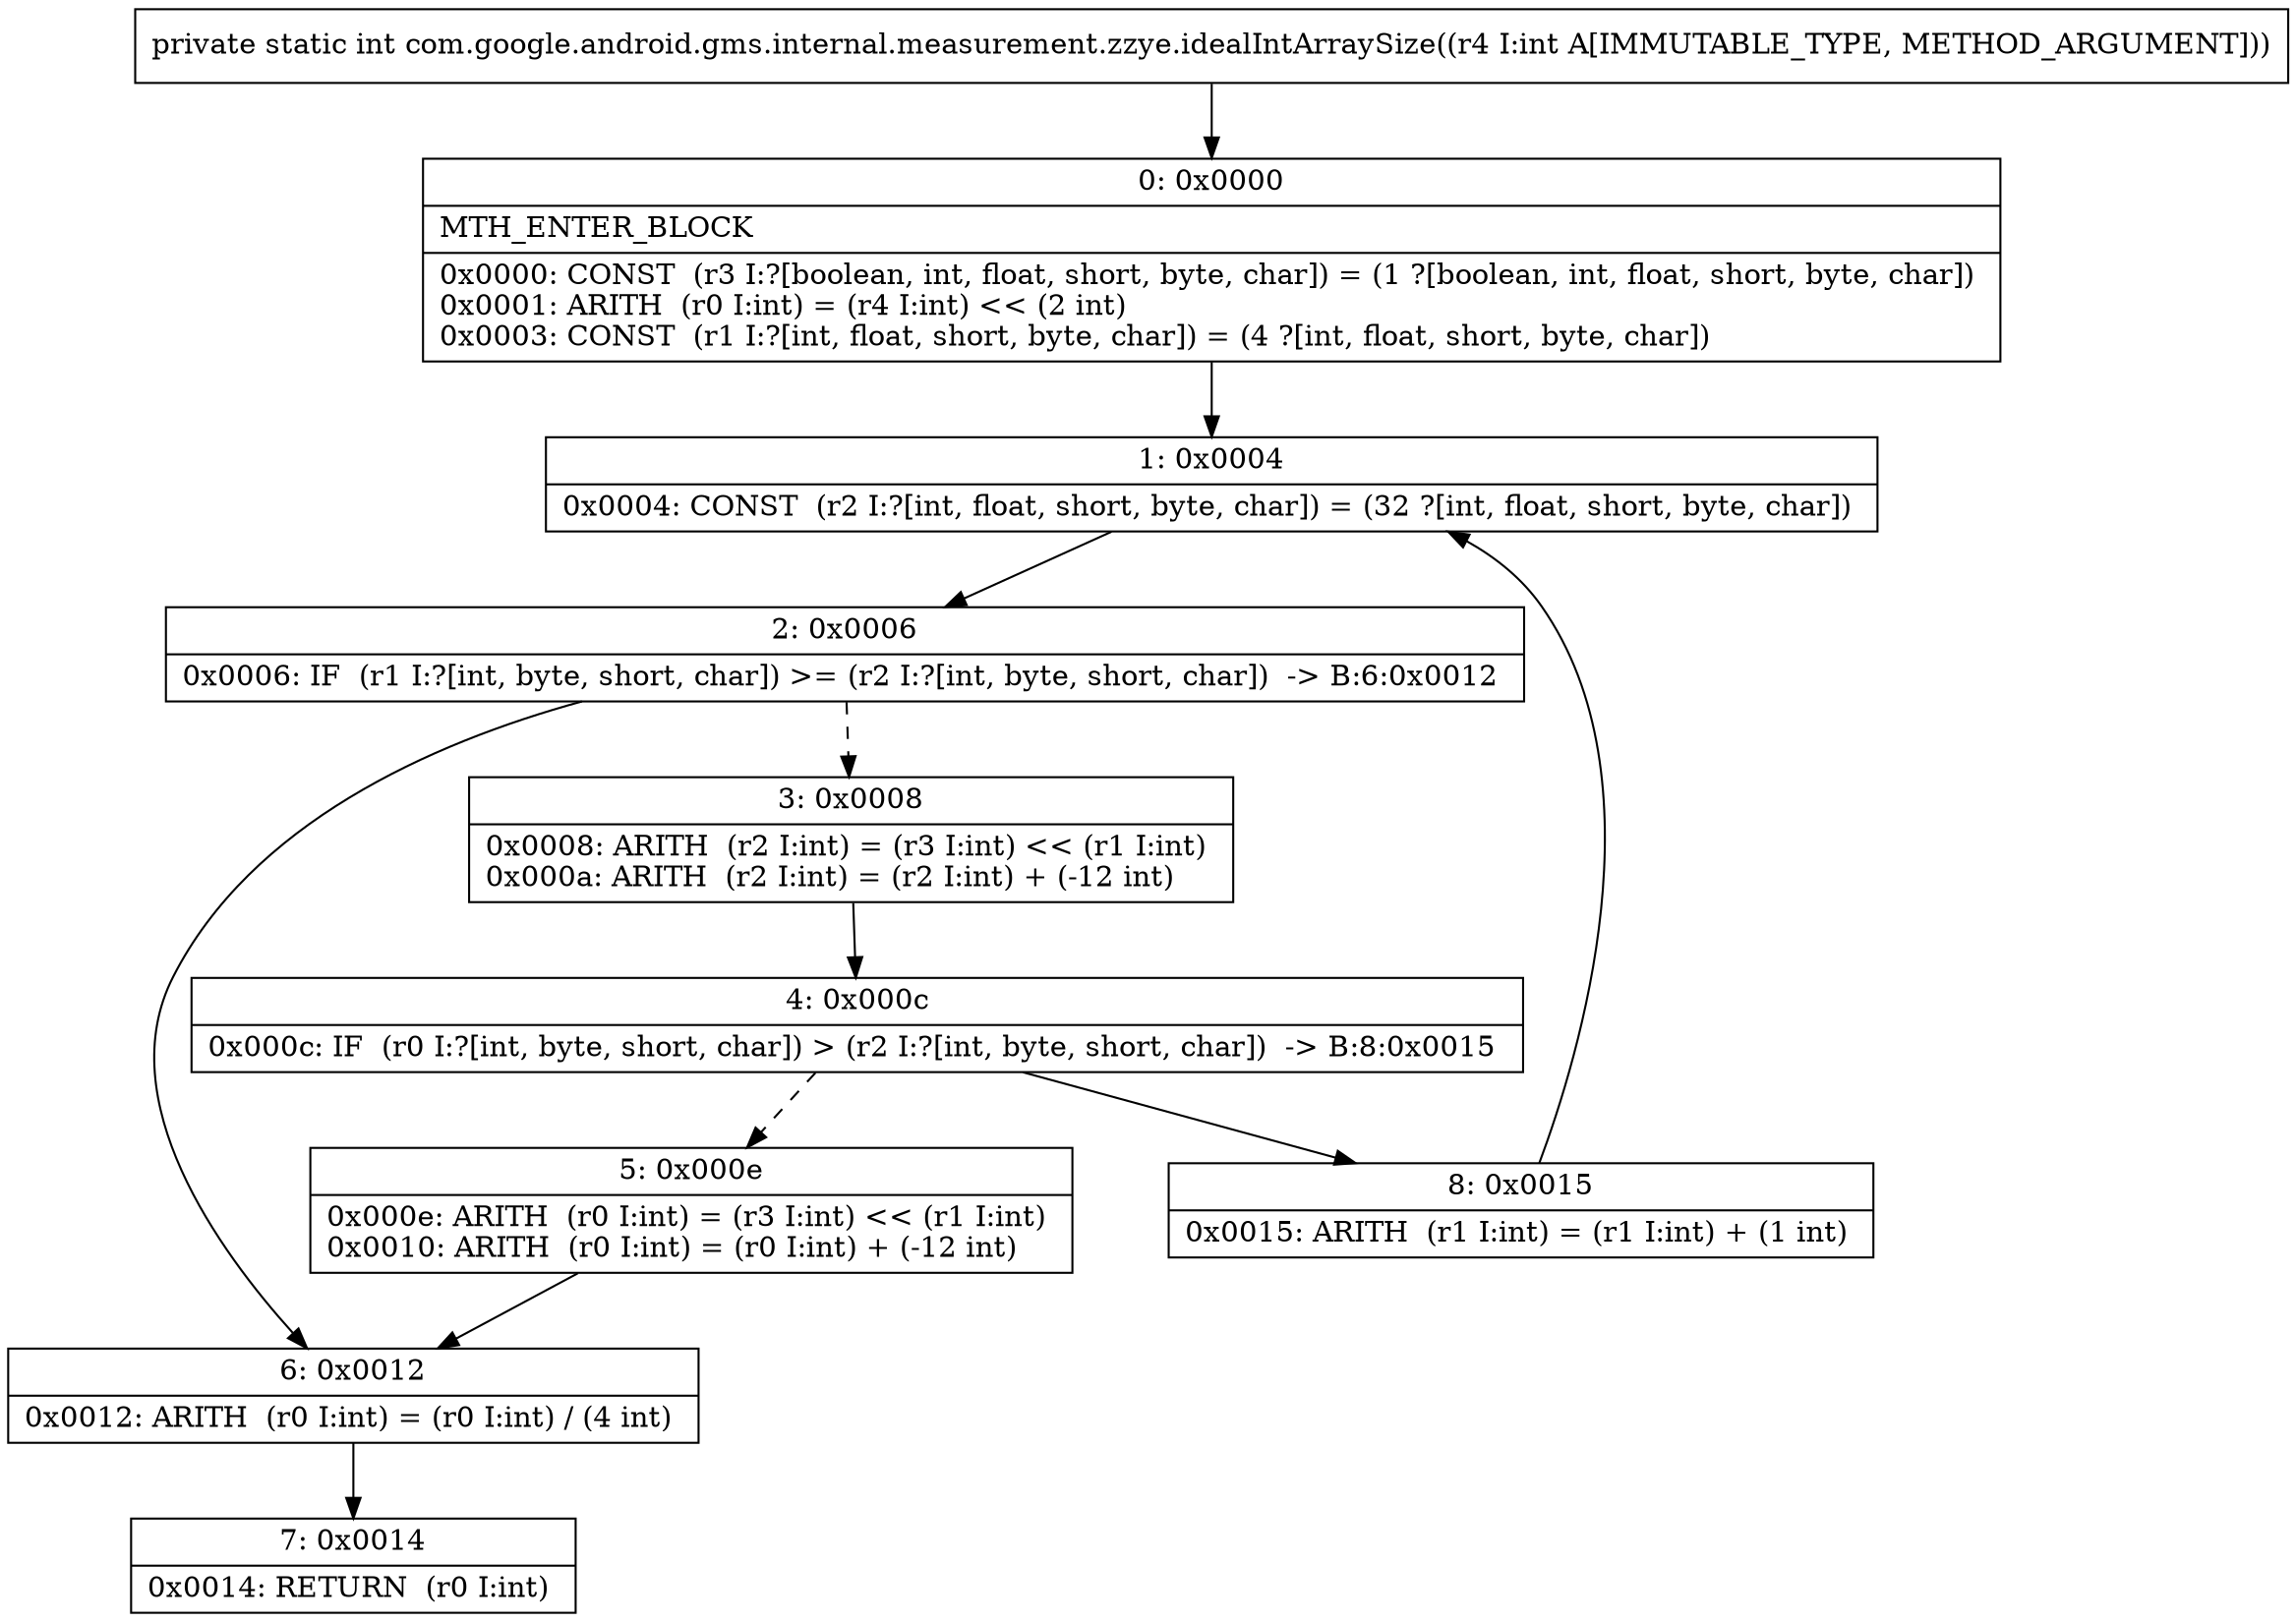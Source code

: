 digraph "CFG forcom.google.android.gms.internal.measurement.zzye.idealIntArraySize(I)I" {
Node_0 [shape=record,label="{0\:\ 0x0000|MTH_ENTER_BLOCK\l|0x0000: CONST  (r3 I:?[boolean, int, float, short, byte, char]) = (1 ?[boolean, int, float, short, byte, char]) \l0x0001: ARITH  (r0 I:int) = (r4 I:int) \<\< (2 int) \l0x0003: CONST  (r1 I:?[int, float, short, byte, char]) = (4 ?[int, float, short, byte, char]) \l}"];
Node_1 [shape=record,label="{1\:\ 0x0004|0x0004: CONST  (r2 I:?[int, float, short, byte, char]) = (32 ?[int, float, short, byte, char]) \l}"];
Node_2 [shape=record,label="{2\:\ 0x0006|0x0006: IF  (r1 I:?[int, byte, short, char]) \>= (r2 I:?[int, byte, short, char])  \-\> B:6:0x0012 \l}"];
Node_3 [shape=record,label="{3\:\ 0x0008|0x0008: ARITH  (r2 I:int) = (r3 I:int) \<\< (r1 I:int) \l0x000a: ARITH  (r2 I:int) = (r2 I:int) + (\-12 int) \l}"];
Node_4 [shape=record,label="{4\:\ 0x000c|0x000c: IF  (r0 I:?[int, byte, short, char]) \> (r2 I:?[int, byte, short, char])  \-\> B:8:0x0015 \l}"];
Node_5 [shape=record,label="{5\:\ 0x000e|0x000e: ARITH  (r0 I:int) = (r3 I:int) \<\< (r1 I:int) \l0x0010: ARITH  (r0 I:int) = (r0 I:int) + (\-12 int) \l}"];
Node_6 [shape=record,label="{6\:\ 0x0012|0x0012: ARITH  (r0 I:int) = (r0 I:int) \/ (4 int) \l}"];
Node_7 [shape=record,label="{7\:\ 0x0014|0x0014: RETURN  (r0 I:int) \l}"];
Node_8 [shape=record,label="{8\:\ 0x0015|0x0015: ARITH  (r1 I:int) = (r1 I:int) + (1 int) \l}"];
MethodNode[shape=record,label="{private static int com.google.android.gms.internal.measurement.zzye.idealIntArraySize((r4 I:int A[IMMUTABLE_TYPE, METHOD_ARGUMENT])) }"];
MethodNode -> Node_0;
Node_0 -> Node_1;
Node_1 -> Node_2;
Node_2 -> Node_3[style=dashed];
Node_2 -> Node_6;
Node_3 -> Node_4;
Node_4 -> Node_5[style=dashed];
Node_4 -> Node_8;
Node_5 -> Node_6;
Node_6 -> Node_7;
Node_8 -> Node_1;
}

